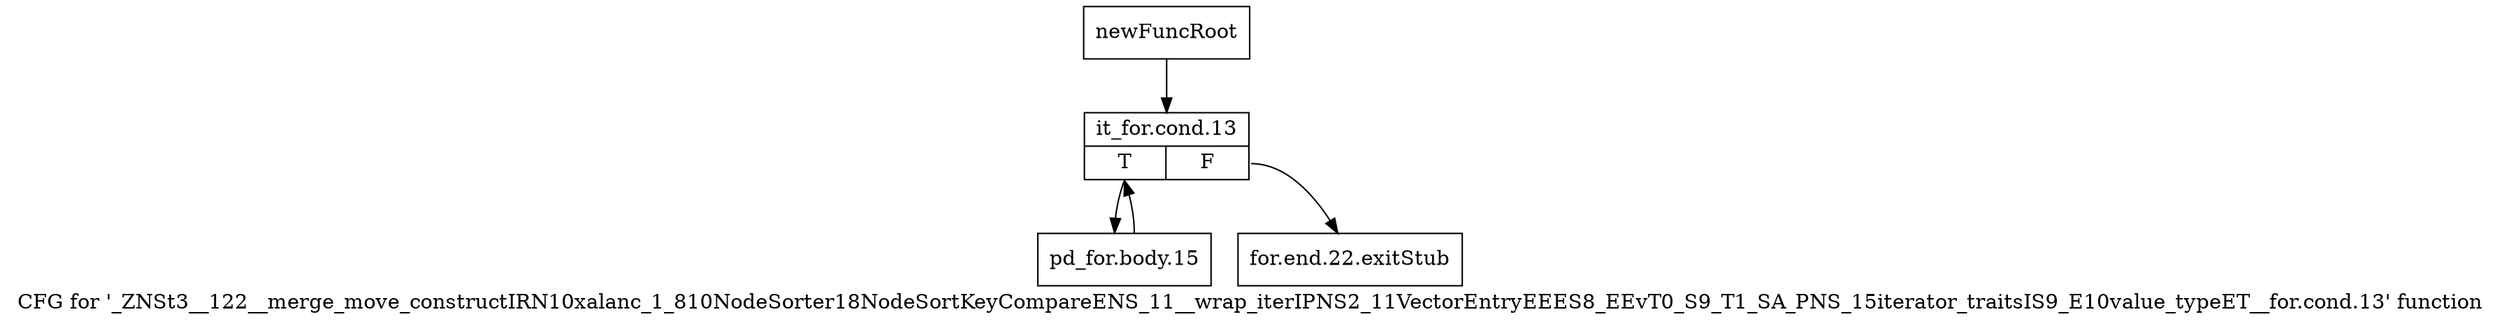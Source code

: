 digraph "CFG for '_ZNSt3__122__merge_move_constructIRN10xalanc_1_810NodeSorter18NodeSortKeyCompareENS_11__wrap_iterIPNS2_11VectorEntryEEES8_EEvT0_S9_T1_SA_PNS_15iterator_traitsIS9_E10value_typeET__for.cond.13' function" {
	label="CFG for '_ZNSt3__122__merge_move_constructIRN10xalanc_1_810NodeSorter18NodeSortKeyCompareENS_11__wrap_iterIPNS2_11VectorEntryEEES8_EEvT0_S9_T1_SA_PNS_15iterator_traitsIS9_E10value_typeET__for.cond.13' function";

	Node0x9fb6fd0 [shape=record,label="{newFuncRoot}"];
	Node0x9fb6fd0 -> Node0x9fb7070;
	Node0x9fb7020 [shape=record,label="{for.end.22.exitStub}"];
	Node0x9fb7070 [shape=record,label="{it_for.cond.13|{<s0>T|<s1>F}}"];
	Node0x9fb7070:s0 -> Node0x9fb70c0;
	Node0x9fb7070:s1 -> Node0x9fb7020;
	Node0x9fb70c0 [shape=record,label="{pd_for.body.15}"];
	Node0x9fb70c0 -> Node0x9fb7070;
}
